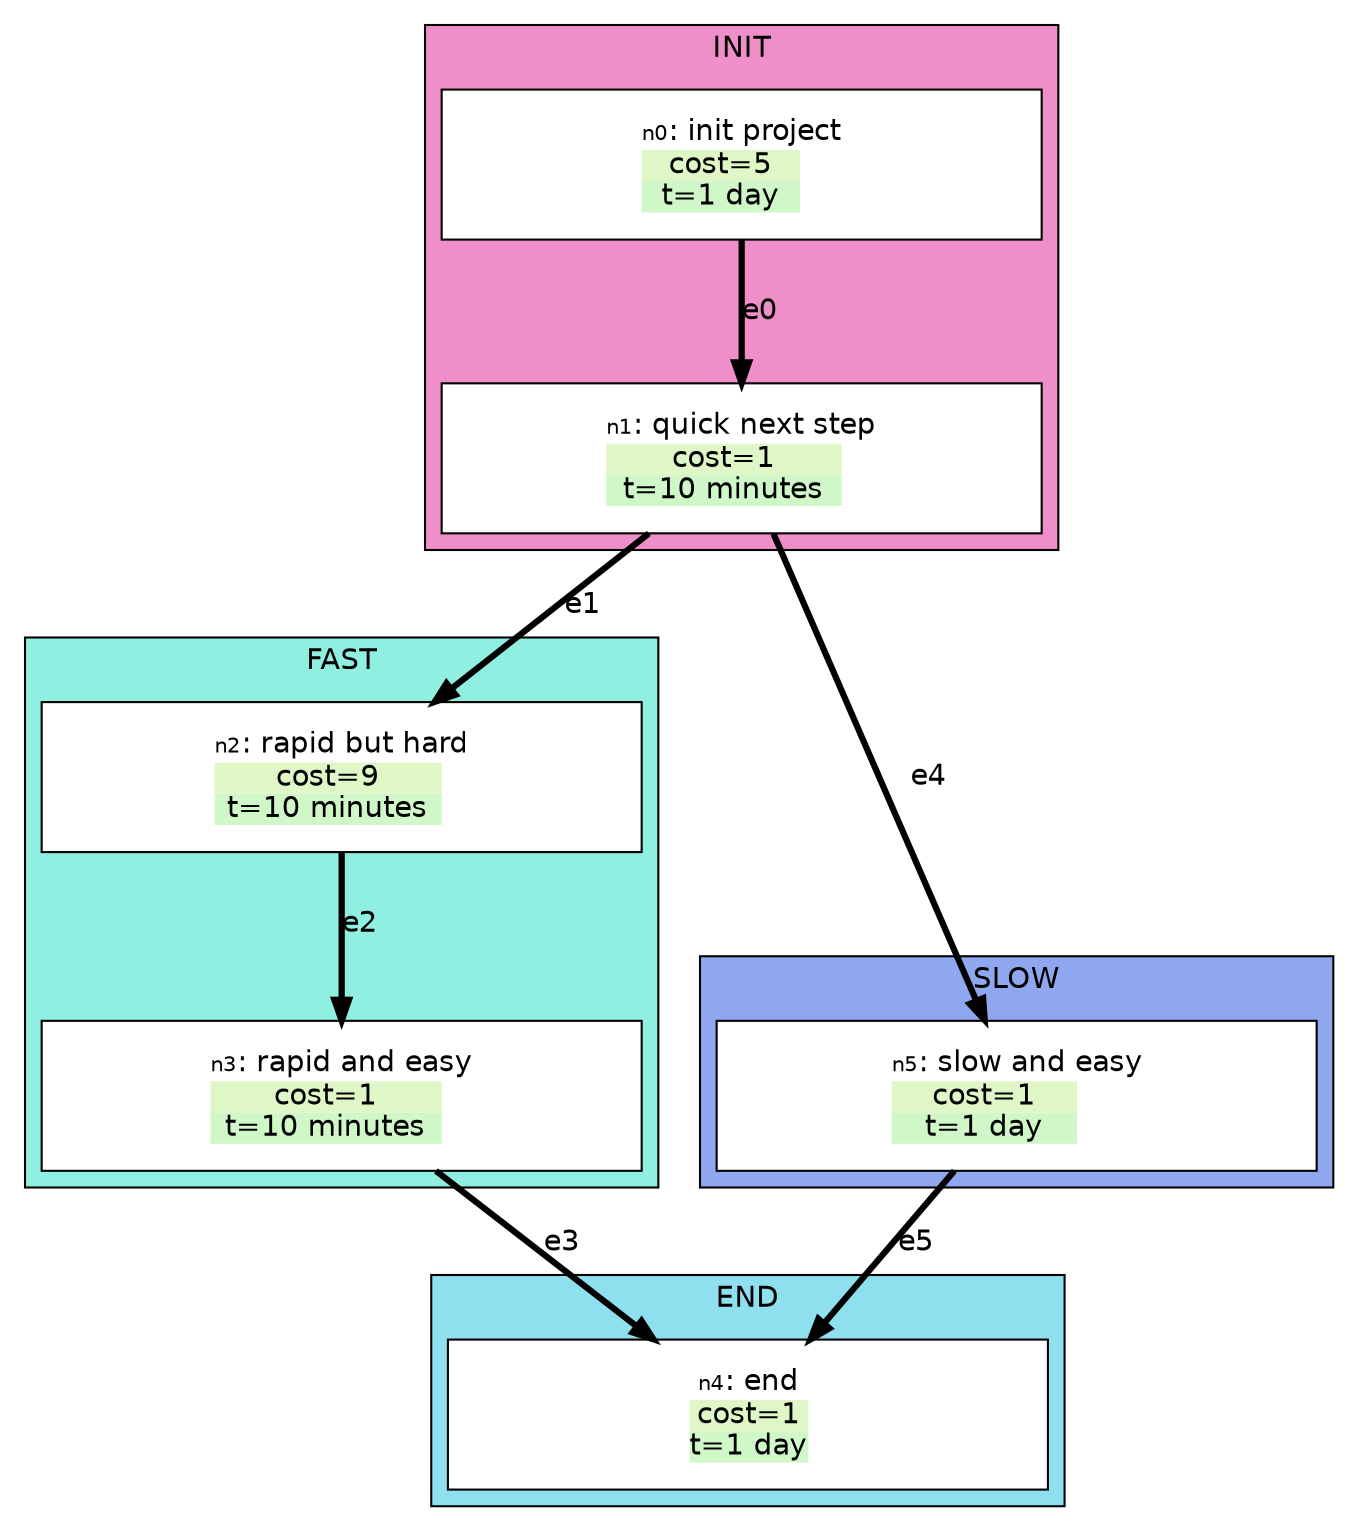 digraph {

    graph [fontname = "helvetica" rankdir="TB" ranksep=0.75 nodesep=0.5];
    node [fontname = "helvetica" shape = "box" width=2.5 style=filled];
    edge [fontname = "helvetica" penwidth=3 color="#000000"];

  subgraph cluster_FAST {
  label="FAST"
  bgcolor="#8FEFE0"
    n2 [width=4 height=1 label=< <TABLE BORDER="0" CELLPADDING="0" CELLSPACING="0">
    <TR>
        <TD COLSPAN="2"><FONT POINT-SIZE="10">n2</FONT>: rapid but hard</TD>
    </TR>
    
        
           <TR>
<TD BGCOLOR="#DFF7C7"><FONT COLOR="#000000">cost=9</FONT></TD>
</TR>
        
           <TR>
<TD BGCOLOR="#D0F7C7"><FONT COLOR="#000000">t=10 minutes</FONT></TD>
</TR>
        
    
   </TABLE>
> fillcolor="#FFFFFF"]
    n3 [width=4 height=1 label=< <TABLE BORDER="0" CELLPADDING="0" CELLSPACING="0">
    <TR>
        <TD COLSPAN="2"><FONT POINT-SIZE="10">n3</FONT>: rapid and easy</TD>
    </TR>
    
        
           <TR>
<TD BGCOLOR="#DFF7C7"><FONT COLOR="#000000">cost=1</FONT></TD>
</TR>
        
           <TR>
<TD BGCOLOR="#D0F7C7"><FONT COLOR="#000000">t=10 minutes</FONT></TD>
</TR>
        
    
   </TABLE>
> fillcolor="#FFFFFF"]
  }
  subgraph cluster_END {
  label="END"
  bgcolor="#8FE0EF"
    n4 [width=4 height=1 label=< <TABLE BORDER="0" CELLPADDING="0" CELLSPACING="0">
    <TR>
        <TD COLSPAN="2"><FONT POINT-SIZE="10">n4</FONT>: end</TD>
    </TR>
    
        
           <TR>
<TD BGCOLOR="#DFF7C7"><FONT COLOR="#000000">cost=1</FONT></TD>
</TR>
        
           <TR>
<TD BGCOLOR="#D0F7C7"><FONT COLOR="#000000">t=1 day</FONT></TD>
</TR>
        
    
   </TABLE>
> fillcolor="#FFFFFF"]
  }
  subgraph cluster_INIT {
  label="INIT"
  bgcolor="#EF8FC9"
    n0 [width=4 height=1 label=< <TABLE BORDER="0" CELLPADDING="0" CELLSPACING="0">
    <TR>
        <TD COLSPAN="2"><FONT POINT-SIZE="10">n0</FONT>: init project</TD>
    </TR>
    
        
           <TR>
<TD BGCOLOR="#DFF7C7"><FONT COLOR="#000000">cost=5</FONT></TD>
</TR>
        
           <TR>
<TD BGCOLOR="#D0F7C7"><FONT COLOR="#000000">t=1 day</FONT></TD>
</TR>
        
    
   </TABLE>
> fillcolor="#FFFFFF"]
    n1 [width=4 height=1 label=< <TABLE BORDER="0" CELLPADDING="0" CELLSPACING="0">
    <TR>
        <TD COLSPAN="2"><FONT POINT-SIZE="10">n1</FONT>: quick next step</TD>
    </TR>
    
        
           <TR>
<TD BGCOLOR="#DFF7C7"><FONT COLOR="#000000">cost=1</FONT></TD>
</TR>
        
           <TR>
<TD BGCOLOR="#D0F7C7"><FONT COLOR="#000000">t=10 minutes</FONT></TD>
</TR>
        
    
   </TABLE>
> fillcolor="#FFFFFF"]
  }
  subgraph cluster_SLOW {
  label="SLOW"
  bgcolor="#8FA7EF"
    n5 [width=4 height=1 label=< <TABLE BORDER="0" CELLPADDING="0" CELLSPACING="0">
    <TR>
        <TD COLSPAN="2"><FONT POINT-SIZE="10">n5</FONT>: slow and easy</TD>
    </TR>
    
        
           <TR>
<TD BGCOLOR="#DFF7C7"><FONT COLOR="#000000">cost=1</FONT></TD>
</TR>
        
           <TR>
<TD BGCOLOR="#D0F7C7"><FONT COLOR="#000000">t=1 day</FONT></TD>
</TR>
        
    
   </TABLE>
> fillcolor="#FFFFFF"]
  }

    "n0" -> "n1" [label="e0"];
    "n1" -> "n2" [label="e1"];
    "n2" -> "n3" [label="e2"];
    "n3" -> "n4" [label="e3"];
    "n1" -> "n5" [label="e4"];
    "n5" -> "n4" [label="e5"];

}